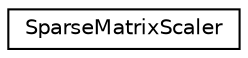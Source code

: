 digraph "Graphical Class Hierarchy"
{
 // LATEX_PDF_SIZE
  edge [fontname="Helvetica",fontsize="10",labelfontname="Helvetica",labelfontsize="10"];
  node [fontname="Helvetica",fontsize="10",shape=record];
  rankdir="LR";
  Node0 [label="SparseMatrixScaler",height=0.2,width=0.4,color="black", fillcolor="white", style="filled",URL="$classoperations__research_1_1glop_1_1_sparse_matrix_scaler.html",tooltip=" "];
}
